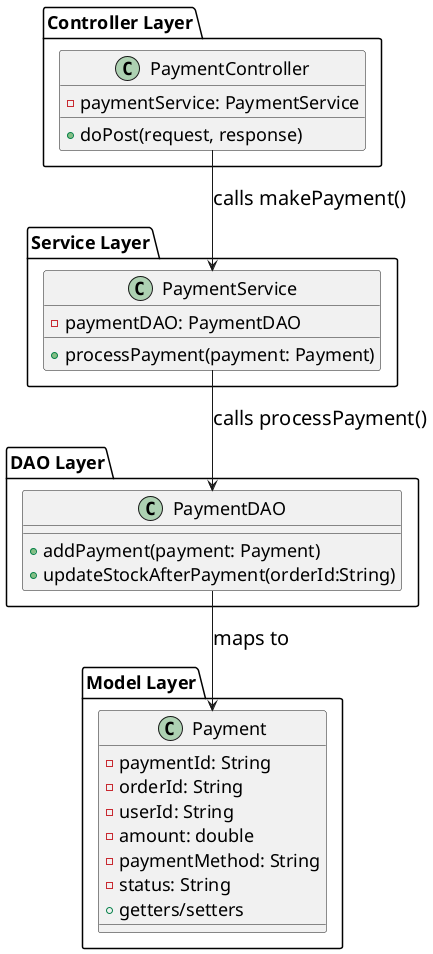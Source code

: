 @startuml
'---------------------------
' PlantUML - Payment Flow
'---------------------------


skinparam defaultFontSize 18
skinparam ArrowFontSize 20

' ---------------------------
' Model Layer
' ---------------------------
package "Model Layer" {
    class Payment {
        - paymentId: String
        - orderId: String
        - userId: String
        - amount: double
        - paymentMethod: String
        - status: String
        + getters/setters
    }
}

' ---------------------------
' DAO Layer
' ---------------------------
package "DAO Layer" {
    class PaymentDAO {
        + addPayment(payment: Payment)
        + updateStockAfterPayment(orderId:String)
    }
}

' ---------------------------
' Service Layer
' ---------------------------
package "Service Layer" {
    class PaymentService {
        - paymentDAO: PaymentDAO
        + processPayment(payment: Payment)
    }
}

' ---------------------------
' Controller Layer
' ---------------------------
package "Controller Layer" {
    class PaymentController {
        - paymentService: PaymentService
        + doPost(request, response)
    }
}

' ---------------------------
' Relationships showing payment flow
' ---------------------------
PaymentController --> PaymentService : calls makePayment()
PaymentService --> PaymentDAO : calls processPayment()
PaymentDAO --> Payment : maps to

@enduml
